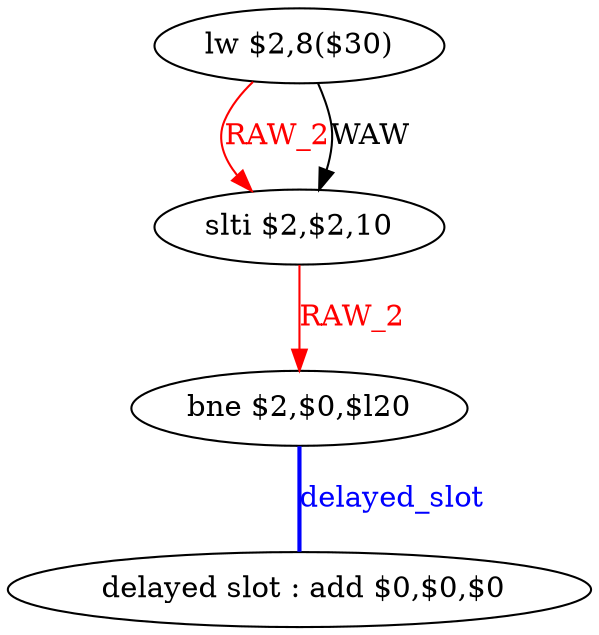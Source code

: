 digraph G1 {
node [shape = ellipse];
i3 [label = " delayed slot : add $0,$0,$0"] ;
i2 ->  i3 [style = bold, dir= none, fontcolor = blue, color = blue, label= "delayed_slot"];
i2 [label = "bne $2,$0,$l20"] ;
i0 [label = "lw $2,8($30)"] ;
i0 ->  i1 [color = red, fontcolor = red, label= "RAW_2"];
i0 ->  i1 [label= "WAW"];
i1 [label = "slti $2,$2,10"] ;
i1 ->  i2 [color = red, fontcolor = red, label= "RAW_2"];
}
